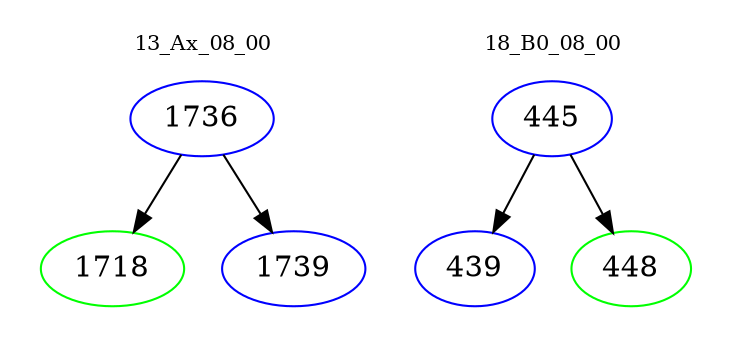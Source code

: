 digraph{
subgraph cluster_0 {
color = white
label = "13_Ax_08_00";
fontsize=10;
T0_1736 [label="1736", color="blue"]
T0_1736 -> T0_1718 [color="black"]
T0_1718 [label="1718", color="green"]
T0_1736 -> T0_1739 [color="black"]
T0_1739 [label="1739", color="blue"]
}
subgraph cluster_1 {
color = white
label = "18_B0_08_00";
fontsize=10;
T1_445 [label="445", color="blue"]
T1_445 -> T1_439 [color="black"]
T1_439 [label="439", color="blue"]
T1_445 -> T1_448 [color="black"]
T1_448 [label="448", color="green"]
}
}
